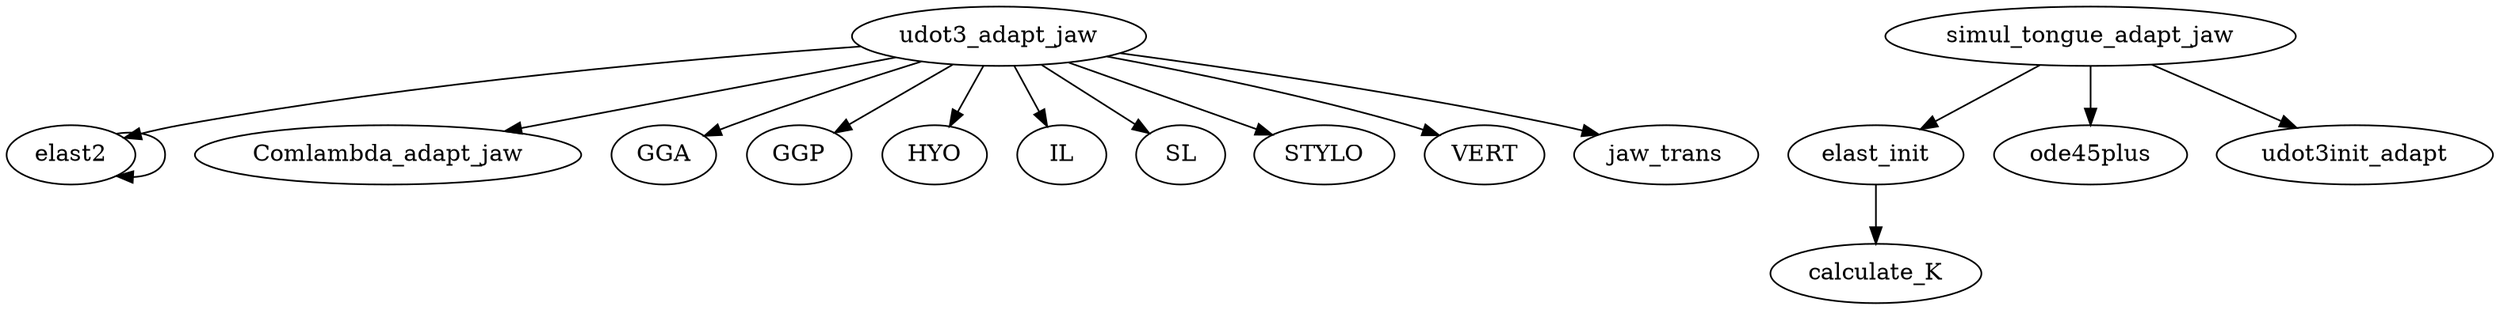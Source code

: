 /* Created by mdot for Matlab */
digraph m2html {
  elast2 -> elast2;
  elast_init -> calculate_K;
  simul_tongue_adapt_jaw -> elast_init;
  simul_tongue_adapt_jaw -> ode45plus;
  simul_tongue_adapt_jaw -> udot3init_adapt;
  udot3_adapt_jaw -> Comlambda_adapt_jaw;
  udot3_adapt_jaw -> GGA;
  udot3_adapt_jaw -> GGP;
  udot3_adapt_jaw -> HYO;
  udot3_adapt_jaw -> IL;
  udot3_adapt_jaw -> SL;
  udot3_adapt_jaw -> STYLO;
  udot3_adapt_jaw -> VERT;
  udot3_adapt_jaw -> elast2;
  udot3_adapt_jaw -> jaw_trans;

  Comlambda_adapt_jaw [URL="Comlambda_adapt_jaw.html"];
  GGA [URL="GGA.html"];
  GGP [URL="GGP.html"];
  HYO [URL="HYO.html"];
  IL [URL="IL.html"];
  SL [URL="SL.html"];
  STYLO [URL="STYLO.html"];
  VERT [URL="VERT.html"];
  calculate_K [URL="calculate_K.html"];
  elast2 [URL="elast2.html"];
  elast_init [URL="elast_init.html"];
  jaw_trans [URL="jaw_trans.html"];
  ode45plus [URL="ode45plus.html"];
  simul_tongue_adapt_jaw [URL="simul_tongue_adapt_jaw.html"];
  udot3_adapt_jaw [URL="udot3_adapt_jaw.html"];
  udot3init_adapt [URL="udot3init_adapt.html"];
}